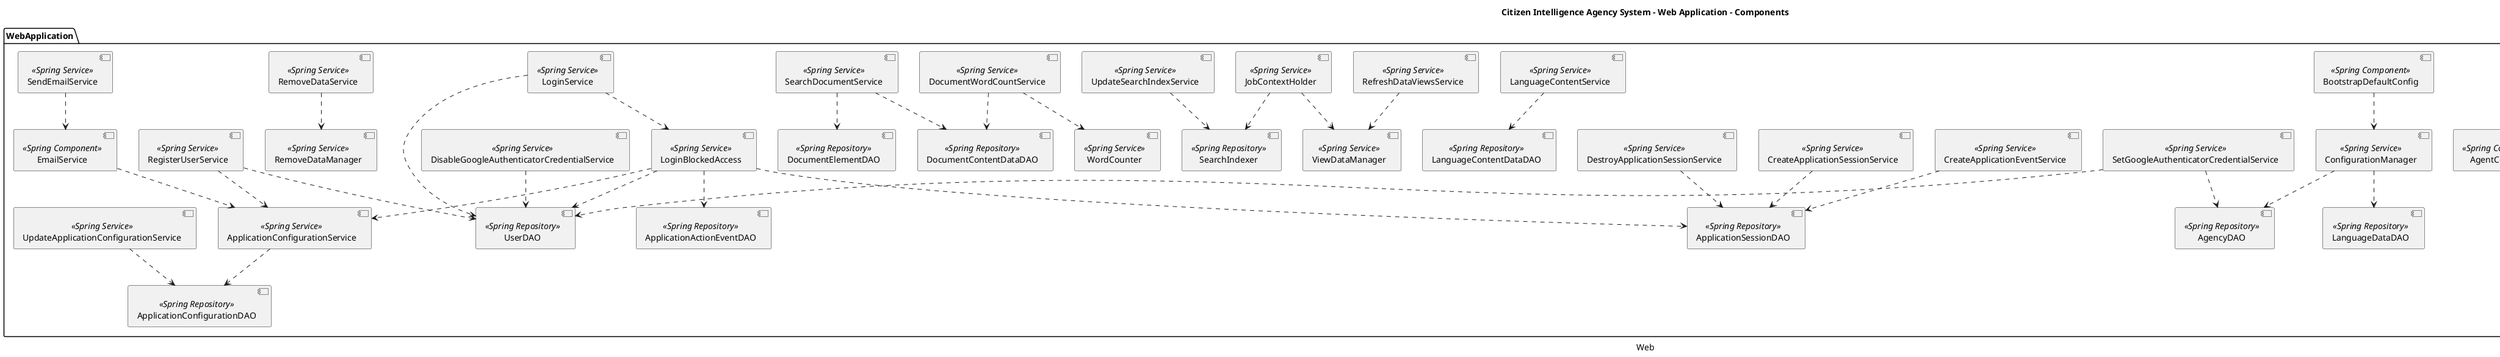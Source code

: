 @startuml
title Citizen Intelligence Agency System - Web Application - Components
caption Web
package WebApplication {
  component "AgencyDAO" <<Spring Repository>> as 51
  component "AgentContainer" <<Spring Component>> as 39
  component "ApplicationActionEventDAO" <<Spring Repository>> as 41
  component "ApplicationConfigurationDAO" <<Spring Repository>> as 58
  component "ApplicationConfigurationService" <<Spring Service>> as 27
  component "ApplicationManager" <<Spring Service>> as 14
  component "ApplicationSessionDAO" <<Spring Repository>> as 50
  component "AuthenticationProvider" <<Spring Component>> as 37
  component "BootstrapDefaultConfig" <<Spring Component>> as 40
  component "CommitteeProposalComponentDataDAO" <<Spring Repository>> as 47
  component "ConfigurationManager" <<Spring Service>> as 21
  component "CountryElementDAO" <<Spring Repository>> as 60
  component "CreateApplicationEventService" <<Spring Service>> as 22
  component "CreateApplicationSessionService" <<Spring Service>> as 32
  component "DataContainer" <<Spring Component>> as 34
  component "DataDAO" <<Spring Repository>> as 43
  component "DataViewer" <<Spring Repository>> as 44
  component "DestroyApplicationSessionService" <<Spring Service>> as 29
  component "DisableGoogleAuthenticatorCredentialService" <<Spring Service>> as 20
  component "DocumentContentDataDAO" <<Spring Repository>> as 42
  component "DocumentElementDAO" <<Spring Repository>> as 48
  component "DocumentStatusContainerDAO" <<Spring Repository>> as 45
  component "DocumentWordCountService" <<Spring Service>> as 10
  component "EmailService" <<Spring Component>> as 35
  component "IndicatorElementDAO" <<Spring Repository>> as 52
  component "JobContextHolder" <<Spring Service>> as 12
  component "LanguageContentDataDAO" <<Spring Repository>> as 49
  component "LanguageContentService" <<Spring Service>> as 17
  component "LanguageDataDAO" <<Spring Repository>> as 54
  component "LoginBlockedAccess" <<Spring Service>> as 24
  component "LoginService" <<Spring Service>> as 15
  component "LogoutService" <<Spring Service>> as 33
  component "PersonDataDAO" <<Spring Repository>> as 46
  component "RefreshDataViewsService" <<Spring Service>> as 25
  component "RegisterUserService" <<Spring Service>> as 13
  component "RemoveDataManager" <<Spring Service>> as 19
  component "RemoveDataService" <<Spring Service>> as 26
  component "SearchDocumentService" <<Spring Service>> as 16
  component "SearchIndexer" <<Spring Repository>> as 61
  component "SendEmailService" <<Spring Service>> as 31
  component "SetGoogleAuthenticatorCredentialService" <<Spring Service>> as 23
  component "SwedenPoliticalPartyDAO" <<Spring Repository>> as 56
  component "UpdateApplicationConfigurationService" <<Spring Service>> as 11
  component "UpdateSearchIndexService" <<Spring Service>> as 18
  component "UserDAO" <<Spring Repository>> as 53
  component "ViewDataDataContainerFactory" <<Spring Component>> as 36
  component "ViewDataManager" <<Spring Service>> as 28
  component "ViewRiksdagenCommitteeDAO" <<Spring Repository>> as 55
  component "ViewRiksdagenMinistryDAO" <<Spring Repository>> as 57
  component "VoteDataDAO" <<Spring Repository>> as 59
  component "WordCounter" <<Spring Service>> as 30
}
27 ..> 58 
14 ..> 39 
14 ..> 34 
14 ..> 36 
40 ..> 21 
21 ..> 51 
21 ..> 54 
22 ..> 50 
32 ..> 50 
34 ..> 55 
29 ..> 50 
20 ..> 53 
10 ..> 42 
10 ..> 30 
35 ..> 27 
12 ..> 61 
12 ..> 28 
17 ..> 49 
24 ..> 41 
24 ..> 27 
24 ..> 50 
24 ..> 53 
15 ..> 24 
15 ..> 53 
25 ..> 28 
13 ..> 27 
13 ..> 53 
26 ..> 19 
16 ..> 42 
16 ..> 48 
31 ..> 35 
23 ..> 51 
23 ..> 53 
11 ..> 58 
18 ..> 61 
36 ..> 34 
36 ..> 44 
@enduml